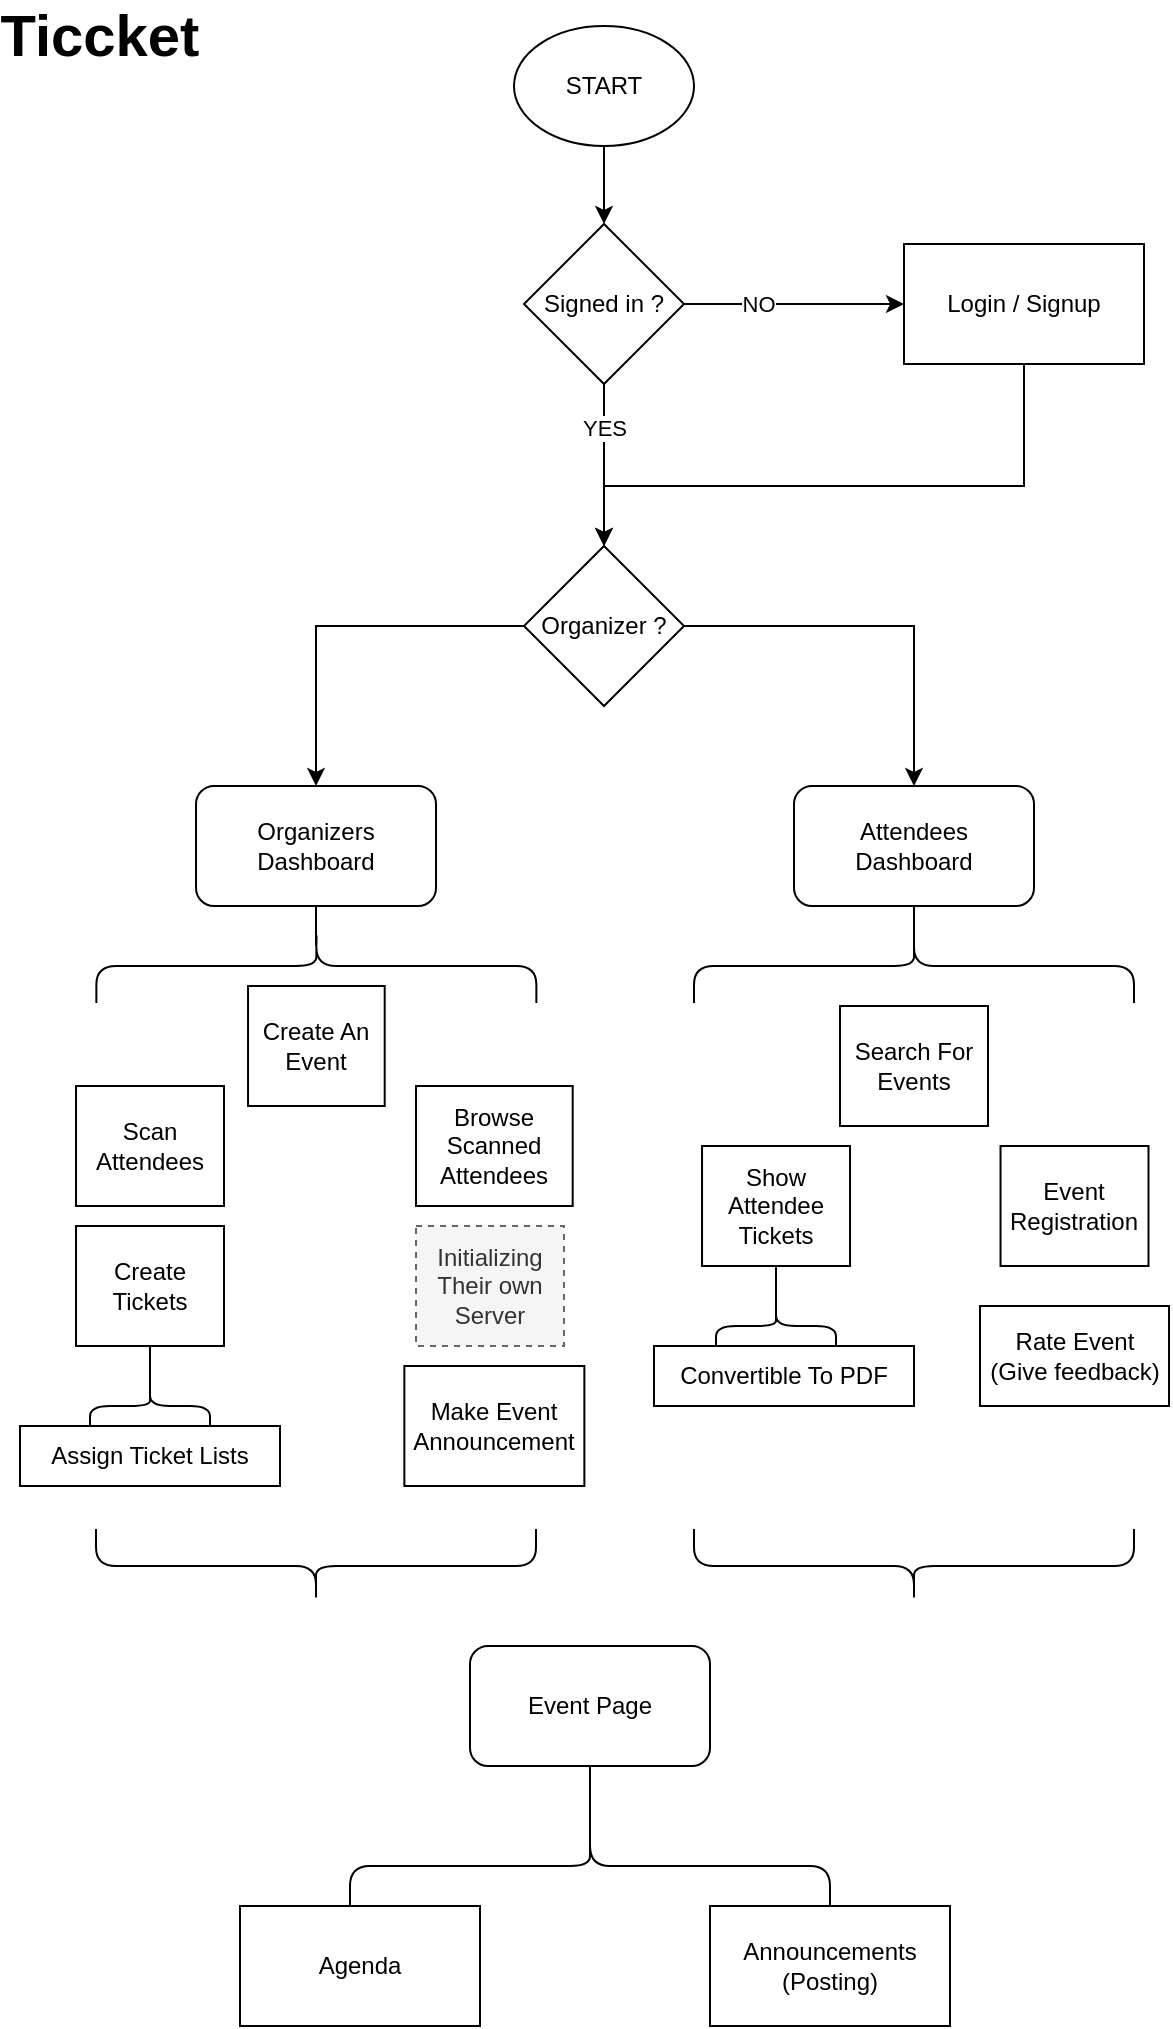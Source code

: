 <mxfile version="17.4.5" type="github">
  <diagram id="diMyKVSU2RBrQCB_hpbt" name="Page-1">
    <mxGraphModel dx="868" dy="450" grid="1" gridSize="10" guides="1" tooltips="1" connect="1" arrows="1" fold="1" page="1" pageScale="1" pageWidth="650" pageHeight="500" math="0" shadow="0">
      <root>
        <mxCell id="0" />
        <mxCell id="1" parent="0" />
        <mxCell id="6R7mxNqoogWBXMEydca9-6" style="edgeStyle=orthogonalEdgeStyle;rounded=0;orthogonalLoop=1;jettySize=auto;html=1;entryX=0;entryY=0.5;entryDx=0;entryDy=0;" parent="1" source="6R7mxNqoogWBXMEydca9-2" target="6R7mxNqoogWBXMEydca9-4" edge="1">
          <mxGeometry relative="1" as="geometry" />
        </mxCell>
        <mxCell id="zQpu_hPGTv22GfS5ea2a-18" value="NO" style="edgeLabel;html=1;align=center;verticalAlign=middle;resizable=0;points=[];" parent="6R7mxNqoogWBXMEydca9-6" vertex="1" connectable="0">
          <mxGeometry x="-0.327" relative="1" as="geometry">
            <mxPoint as="offset" />
          </mxGeometry>
        </mxCell>
        <mxCell id="6R7mxNqoogWBXMEydca9-7" style="edgeStyle=orthogonalEdgeStyle;rounded=0;orthogonalLoop=1;jettySize=auto;html=1;" parent="1" source="6R7mxNqoogWBXMEydca9-2" target="6R7mxNqoogWBXMEydca9-8" edge="1">
          <mxGeometry relative="1" as="geometry">
            <mxPoint x="322" y="250" as="targetPoint" />
          </mxGeometry>
        </mxCell>
        <mxCell id="zQpu_hPGTv22GfS5ea2a-19" value="YES" style="edgeLabel;html=1;align=center;verticalAlign=middle;resizable=0;points=[];" parent="6R7mxNqoogWBXMEydca9-7" vertex="1" connectable="0">
          <mxGeometry x="-0.694" y="1" relative="1" as="geometry">
            <mxPoint x="-1" y="9" as="offset" />
          </mxGeometry>
        </mxCell>
        <mxCell id="6R7mxNqoogWBXMEydca9-2" value="Signed in ?" style="rhombus;whiteSpace=wrap;html=1;" parent="1" vertex="1">
          <mxGeometry x="282" y="139" width="80" height="80" as="geometry" />
        </mxCell>
        <mxCell id="6R7mxNqoogWBXMEydca9-9" style="edgeStyle=orthogonalEdgeStyle;rounded=0;orthogonalLoop=1;jettySize=auto;html=1;entryX=0.5;entryY=0;entryDx=0;entryDy=0;exitX=0.5;exitY=1;exitDx=0;exitDy=0;" parent="1" source="6R7mxNqoogWBXMEydca9-4" target="6R7mxNqoogWBXMEydca9-8" edge="1">
          <mxGeometry relative="1" as="geometry">
            <Array as="points">
              <mxPoint x="532" y="270" />
              <mxPoint x="322" y="270" />
            </Array>
          </mxGeometry>
        </mxCell>
        <mxCell id="6R7mxNqoogWBXMEydca9-4" value="Login / Signup" style="rounded=0;whiteSpace=wrap;html=1;" parent="1" vertex="1">
          <mxGeometry x="472" y="149" width="120" height="60" as="geometry" />
        </mxCell>
        <mxCell id="6R7mxNqoogWBXMEydca9-18" style="edgeStyle=orthogonalEdgeStyle;rounded=0;orthogonalLoop=1;jettySize=auto;html=1;" parent="1" source="6R7mxNqoogWBXMEydca9-8" target="6R7mxNqoogWBXMEydca9-17" edge="1">
          <mxGeometry relative="1" as="geometry" />
        </mxCell>
        <mxCell id="6R7mxNqoogWBXMEydca9-19" style="edgeStyle=orthogonalEdgeStyle;rounded=0;orthogonalLoop=1;jettySize=auto;html=1;" parent="1" source="6R7mxNqoogWBXMEydca9-8" target="6R7mxNqoogWBXMEydca9-16" edge="1">
          <mxGeometry relative="1" as="geometry" />
        </mxCell>
        <mxCell id="6R7mxNqoogWBXMEydca9-8" value="Organizer ?" style="rhombus;whiteSpace=wrap;html=1;" parent="1" vertex="1">
          <mxGeometry x="282" y="300" width="80" height="80" as="geometry" />
        </mxCell>
        <mxCell id="6R7mxNqoogWBXMEydca9-25" style="edgeStyle=orthogonalEdgeStyle;rounded=0;orthogonalLoop=1;jettySize=auto;html=1;entryX=0.5;entryY=0;entryDx=0;entryDy=0;endArrow=classic;endFill=1;" parent="1" source="6R7mxNqoogWBXMEydca9-15" target="6R7mxNqoogWBXMEydca9-2" edge="1">
          <mxGeometry relative="1" as="geometry" />
        </mxCell>
        <mxCell id="6R7mxNqoogWBXMEydca9-15" value="START" style="ellipse;whiteSpace=wrap;html=1;" parent="1" vertex="1">
          <mxGeometry x="277" y="40" width="90" height="60" as="geometry" />
        </mxCell>
        <mxCell id="6R7mxNqoogWBXMEydca9-23" style="edgeStyle=orthogonalEdgeStyle;rounded=0;orthogonalLoop=1;jettySize=auto;html=1;entryX=0.1;entryY=0.5;entryDx=0;entryDy=0;entryPerimeter=0;endArrow=none;endFill=0;" parent="1" source="6R7mxNqoogWBXMEydca9-16" target="6R7mxNqoogWBXMEydca9-20" edge="1">
          <mxGeometry relative="1" as="geometry" />
        </mxCell>
        <mxCell id="6R7mxNqoogWBXMEydca9-16" value="Organizers Dashboard" style="rounded=1;whiteSpace=wrap;html=1;" parent="1" vertex="1">
          <mxGeometry x="118.01" y="420" width="120" height="60" as="geometry" />
        </mxCell>
        <mxCell id="6R7mxNqoogWBXMEydca9-22" style="edgeStyle=orthogonalEdgeStyle;rounded=0;orthogonalLoop=1;jettySize=auto;html=1;entryX=0.1;entryY=0.5;entryDx=0;entryDy=0;entryPerimeter=0;endArrow=none;endFill=0;" parent="1" source="6R7mxNqoogWBXMEydca9-17" target="6R7mxNqoogWBXMEydca9-21" edge="1">
          <mxGeometry relative="1" as="geometry" />
        </mxCell>
        <mxCell id="6R7mxNqoogWBXMEydca9-17" value="&lt;span&gt;Attendees&lt;br&gt;Dashboard&lt;/span&gt;" style="rounded=1;whiteSpace=wrap;html=1;" parent="1" vertex="1">
          <mxGeometry x="417" y="420" width="120" height="60" as="geometry" />
        </mxCell>
        <mxCell id="6R7mxNqoogWBXMEydca9-20" value="" style="shape=curlyBracket;whiteSpace=wrap;html=1;rounded=1;rotation=90;" parent="1" vertex="1">
          <mxGeometry x="159.68" y="400" width="37" height="220" as="geometry" />
        </mxCell>
        <mxCell id="6R7mxNqoogWBXMEydca9-21" value="" style="shape=curlyBracket;whiteSpace=wrap;html=1;rounded=1;rotation=90;" parent="1" vertex="1">
          <mxGeometry x="458.5" y="400" width="37" height="220" as="geometry" />
        </mxCell>
        <mxCell id="2bTusKyseljA1Z71fy_A-1" value="Scan Attendees" style="rounded=0;whiteSpace=wrap;html=1;" parent="1" vertex="1">
          <mxGeometry x="58.01" y="570" width="73.99" height="60" as="geometry" />
        </mxCell>
        <mxCell id="2bTusKyseljA1Z71fy_A-2" value="Create An Event" style="rounded=0;whiteSpace=wrap;html=1;" parent="1" vertex="1">
          <mxGeometry x="144.02" y="520" width="68.33" height="60" as="geometry" />
        </mxCell>
        <mxCell id="2bTusKyseljA1Z71fy_A-4" value="Browse Scanned Attendees" style="rounded=0;whiteSpace=wrap;html=1;" parent="1" vertex="1">
          <mxGeometry x="228.01" y="570" width="78.33" height="60" as="geometry" />
        </mxCell>
        <mxCell id="2bTusKyseljA1Z71fy_A-6" value="Initializing Their own Server" style="rounded=0;whiteSpace=wrap;html=1;dashed=1;fillColor=#f5f5f5;fontColor=#333333;strokeColor=#666666;" parent="1" vertex="1">
          <mxGeometry x="228.01" y="640" width="73.99" height="60" as="geometry" />
        </mxCell>
        <mxCell id="zQpu_hPGTv22GfS5ea2a-1" value="Make Event Announcement" style="rounded=0;whiteSpace=wrap;html=1;" parent="1" vertex="1">
          <mxGeometry x="222.18" y="710" width="90" height="60" as="geometry" />
        </mxCell>
        <mxCell id="zQpu_hPGTv22GfS5ea2a-3" value="Search For Events" style="rounded=0;whiteSpace=wrap;html=1;" parent="1" vertex="1">
          <mxGeometry x="440.01" y="530" width="73.99" height="60" as="geometry" />
        </mxCell>
        <mxCell id="zQpu_hPGTv22GfS5ea2a-9" value="" style="group" parent="1" vertex="1" connectable="0">
          <mxGeometry x="347" y="600" width="130" height="130" as="geometry" />
        </mxCell>
        <mxCell id="zQpu_hPGTv22GfS5ea2a-4" value="Show Attendee Tickets" style="rounded=0;whiteSpace=wrap;html=1;" parent="zQpu_hPGTv22GfS5ea2a-9" vertex="1">
          <mxGeometry x="24.02" width="73.99" height="60" as="geometry" />
        </mxCell>
        <mxCell id="zQpu_hPGTv22GfS5ea2a-7" value="" style="edgeStyle=orthogonalEdgeStyle;rounded=0;orthogonalLoop=1;jettySize=auto;html=1;endArrow=none;endFill=0;exitX=0.1;exitY=0.5;exitDx=0;exitDy=0;exitPerimeter=0;" parent="zQpu_hPGTv22GfS5ea2a-9" source="zQpu_hPGTv22GfS5ea2a-5" target="zQpu_hPGTv22GfS5ea2a-4" edge="1">
          <mxGeometry relative="1" as="geometry">
            <Array as="points" />
          </mxGeometry>
        </mxCell>
        <mxCell id="zQpu_hPGTv22GfS5ea2a-5" value="" style="shape=curlyBracket;whiteSpace=wrap;html=1;rounded=1;rotation=90;" parent="zQpu_hPGTv22GfS5ea2a-9" vertex="1">
          <mxGeometry x="50.51" y="60" width="21" height="60" as="geometry" />
        </mxCell>
        <mxCell id="zQpu_hPGTv22GfS5ea2a-6" value="Convertible To PDF" style="rounded=0;whiteSpace=wrap;html=1;" parent="zQpu_hPGTv22GfS5ea2a-9" vertex="1">
          <mxGeometry y="100" width="130" height="30" as="geometry" />
        </mxCell>
        <mxCell id="zQpu_hPGTv22GfS5ea2a-20" value="Rate Event&lt;br&gt;(Give feedback)" style="rounded=0;whiteSpace=wrap;html=1;" parent="1" vertex="1">
          <mxGeometry x="510" y="680" width="94.51" height="50" as="geometry" />
        </mxCell>
        <mxCell id="zQpu_hPGTv22GfS5ea2a-30" value="" style="group" parent="1" vertex="1" connectable="0">
          <mxGeometry x="140" y="850" width="355" height="190" as="geometry" />
        </mxCell>
        <mxCell id="zQpu_hPGTv22GfS5ea2a-22" value="Event Page" style="rounded=1;whiteSpace=wrap;html=1;" parent="zQpu_hPGTv22GfS5ea2a-30" vertex="1">
          <mxGeometry x="115" width="120" height="60" as="geometry" />
        </mxCell>
        <mxCell id="zQpu_hPGTv22GfS5ea2a-24" value="Agenda" style="rounded=0;whiteSpace=wrap;html=1;" parent="zQpu_hPGTv22GfS5ea2a-30" vertex="1">
          <mxGeometry y="130" width="120" height="60" as="geometry" />
        </mxCell>
        <mxCell id="zQpu_hPGTv22GfS5ea2a-25" value="Announcements (Posting)" style="rounded=0;whiteSpace=wrap;html=1;" parent="zQpu_hPGTv22GfS5ea2a-30" vertex="1">
          <mxGeometry x="235" y="130" width="120" height="60" as="geometry" />
        </mxCell>
        <mxCell id="zQpu_hPGTv22GfS5ea2a-27" style="edgeStyle=orthogonalEdgeStyle;rounded=0;orthogonalLoop=1;jettySize=auto;html=1;entryX=0.5;entryY=1;entryDx=0;entryDy=0;endArrow=none;endFill=0;exitX=0.1;exitY=0.5;exitDx=0;exitDy=0;exitPerimeter=0;" parent="zQpu_hPGTv22GfS5ea2a-30" source="zQpu_hPGTv22GfS5ea2a-26" target="zQpu_hPGTv22GfS5ea2a-22" edge="1">
          <mxGeometry relative="1" as="geometry" />
        </mxCell>
        <mxCell id="zQpu_hPGTv22GfS5ea2a-26" value="" style="shape=curlyBracket;whiteSpace=wrap;html=1;rounded=1;rotation=90;" parent="zQpu_hPGTv22GfS5ea2a-30" vertex="1">
          <mxGeometry x="155" y="-10" width="40" height="240" as="geometry" />
        </mxCell>
        <mxCell id="zQpu_hPGTv22GfS5ea2a-31" value="" style="group" parent="1" vertex="1" connectable="0">
          <mxGeometry x="30" y="640" width="130" height="130" as="geometry" />
        </mxCell>
        <mxCell id="2bTusKyseljA1Z71fy_A-5" value="Create Tickets" style="rounded=0;whiteSpace=wrap;html=1;" parent="zQpu_hPGTv22GfS5ea2a-31" vertex="1">
          <mxGeometry x="28.01" width="73.99" height="60" as="geometry" />
        </mxCell>
        <mxCell id="zQpu_hPGTv22GfS5ea2a-17" style="edgeStyle=orthogonalEdgeStyle;rounded=0;orthogonalLoop=1;jettySize=auto;html=1;entryX=0.5;entryY=1;entryDx=0;entryDy=0;endArrow=none;endFill=0;exitX=0.1;exitY=0.5;exitDx=0;exitDy=0;exitPerimeter=0;" parent="zQpu_hPGTv22GfS5ea2a-31" source="zQpu_hPGTv22GfS5ea2a-12" target="2bTusKyseljA1Z71fy_A-5" edge="1">
          <mxGeometry relative="1" as="geometry" />
        </mxCell>
        <mxCell id="zQpu_hPGTv22GfS5ea2a-12" value="" style="shape=curlyBracket;whiteSpace=wrap;html=1;rounded=1;rotation=90;" parent="zQpu_hPGTv22GfS5ea2a-31" vertex="1">
          <mxGeometry x="54.5" y="60" width="21" height="60" as="geometry" />
        </mxCell>
        <mxCell id="zQpu_hPGTv22GfS5ea2a-13" value="Assign Ticket Lists" style="rounded=0;whiteSpace=wrap;html=1;" parent="zQpu_hPGTv22GfS5ea2a-31" vertex="1">
          <mxGeometry y="100" width="130" height="30" as="geometry" />
        </mxCell>
        <mxCell id="SlbbigkLWg_XZV2Uwhar-2" value="" style="shape=curlyBracket;whiteSpace=wrap;html=1;rounded=1;rotation=-90;" parent="1" vertex="1">
          <mxGeometry x="159.51" y="700" width="37" height="220" as="geometry" />
        </mxCell>
        <mxCell id="SlbbigkLWg_XZV2Uwhar-3" value="" style="shape=curlyBracket;whiteSpace=wrap;html=1;rounded=1;rotation=-90;" parent="1" vertex="1">
          <mxGeometry x="458.5" y="700" width="37" height="220" as="geometry" />
        </mxCell>
        <mxCell id="pCvJzz7RBdN34T5-DPIB-1" value="Ticcket" style="text;html=1;strokeColor=none;fillColor=none;align=center;verticalAlign=middle;whiteSpace=wrap;rounded=0;fontSize=29;fontStyle=1" parent="1" vertex="1">
          <mxGeometry x="40" y="30" width="60" height="30" as="geometry" />
        </mxCell>
        <mxCell id="BzJ1cMUirBXMf2_X1EDT-1" value="Event Registration" style="rounded=0;whiteSpace=wrap;html=1;" vertex="1" parent="1">
          <mxGeometry x="520.26" y="600" width="73.99" height="60" as="geometry" />
        </mxCell>
      </root>
    </mxGraphModel>
  </diagram>
</mxfile>
